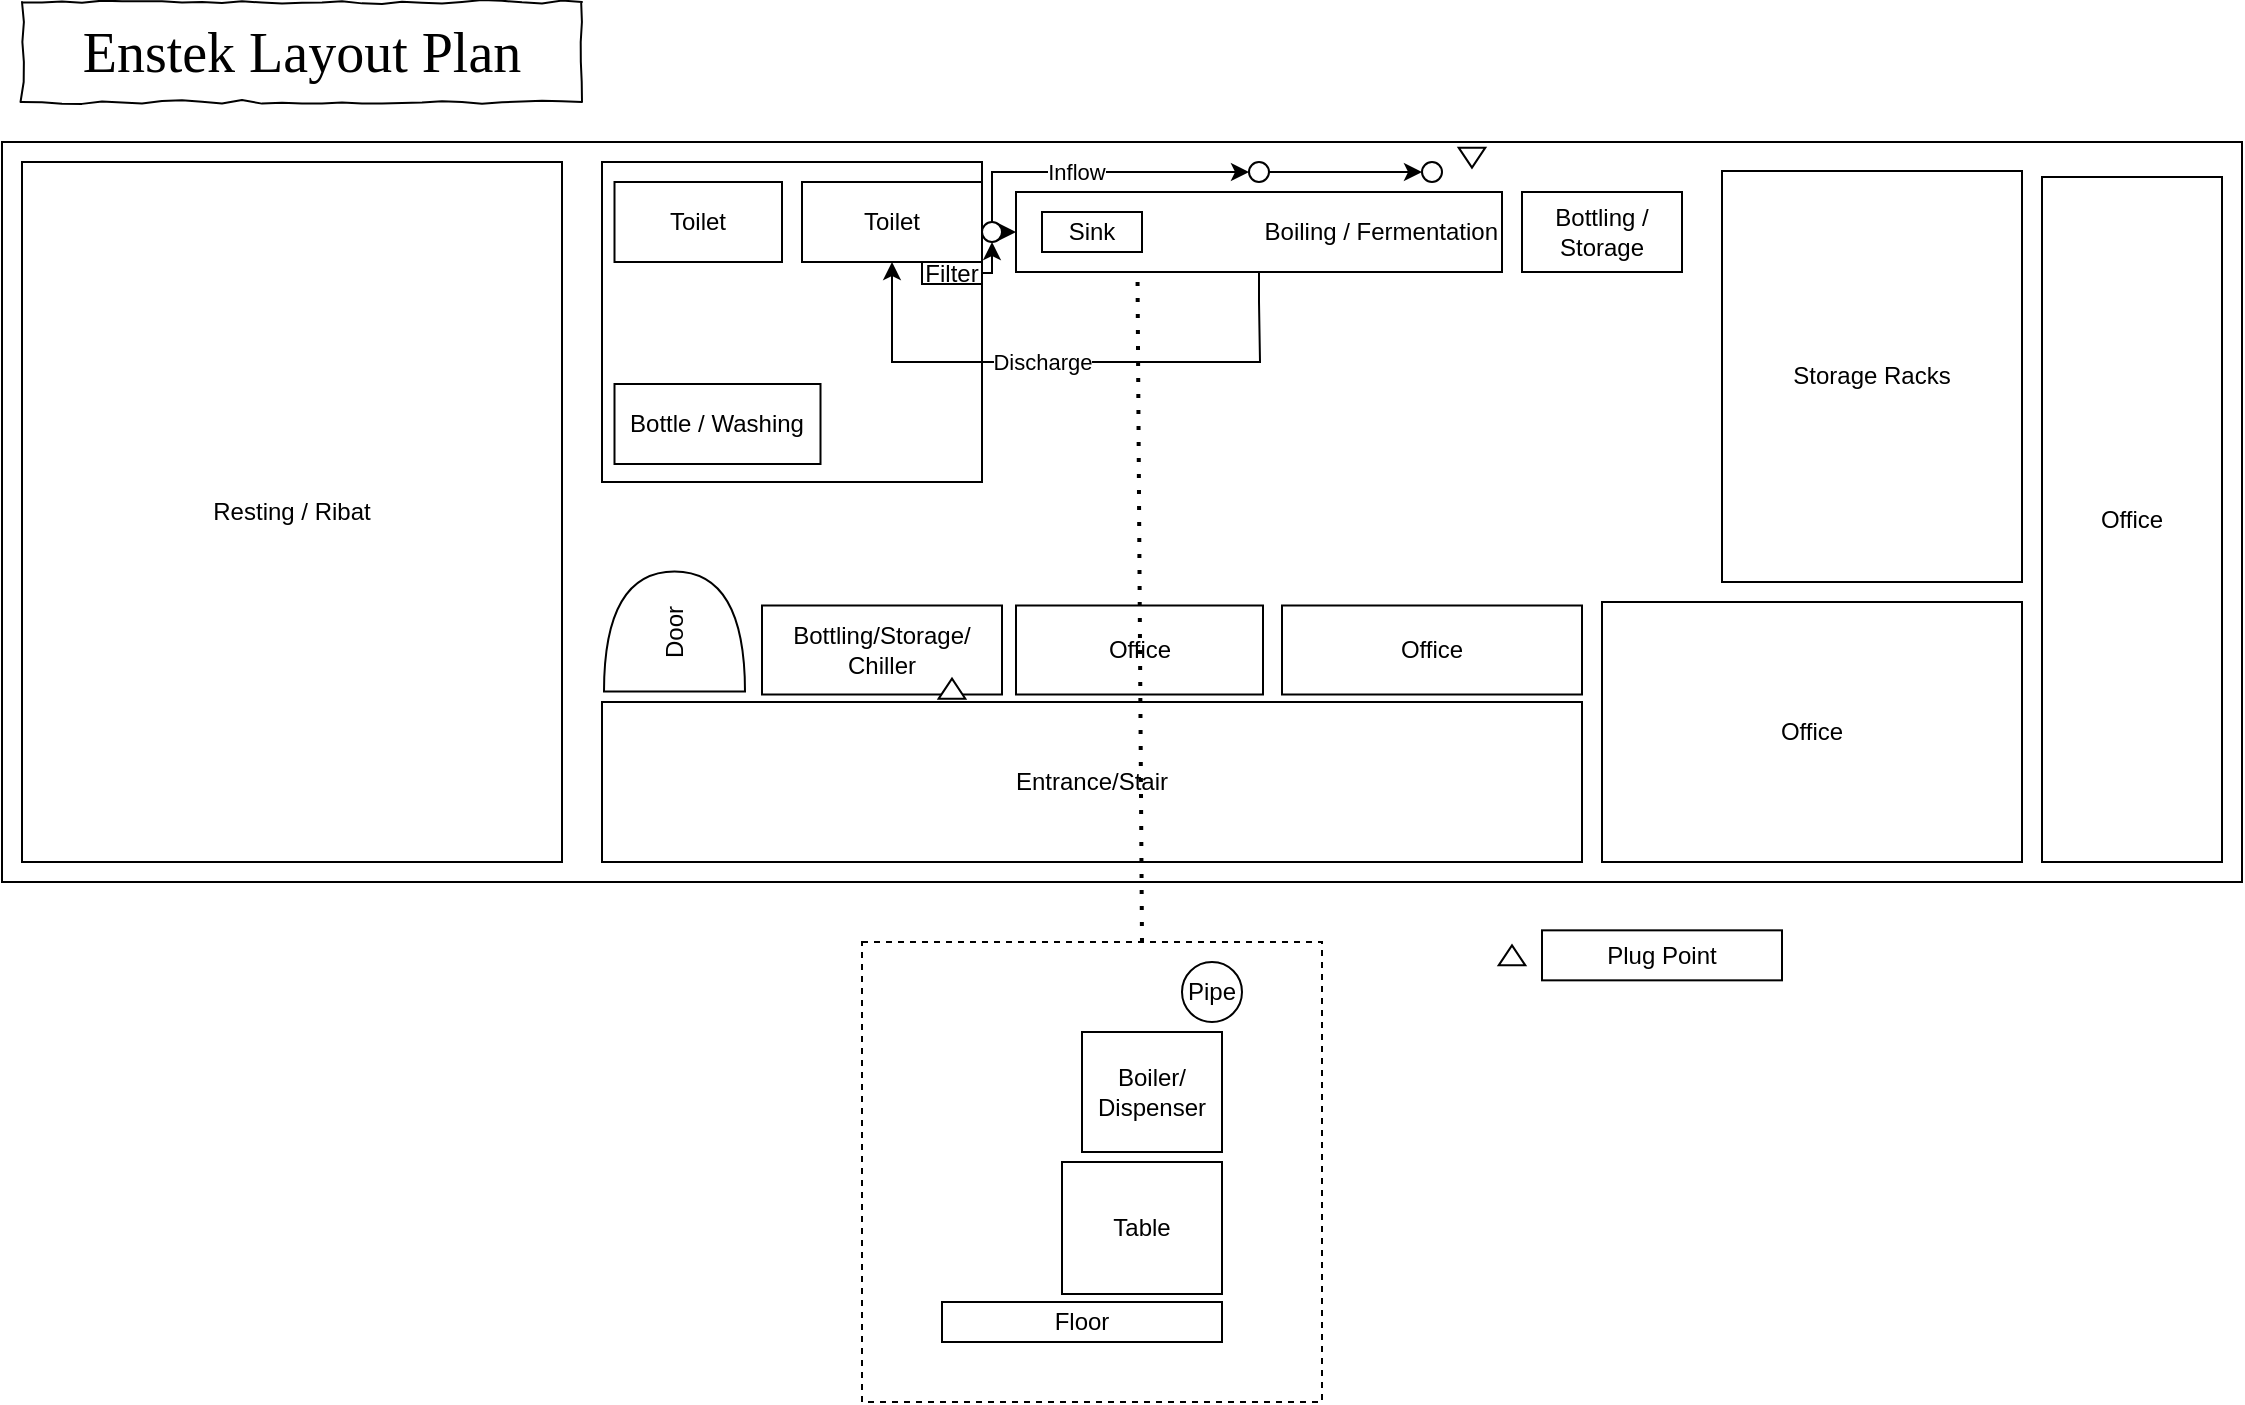 <mxfile version="20.8.16" type="github">
  <diagram name="Page-1" id="03018318-947c-dd8e-b7a3-06fadd420f32">
    <mxGraphModel dx="1687" dy="899" grid="1" gridSize="10" guides="1" tooltips="1" connect="1" arrows="1" fold="1" page="1" pageScale="1" pageWidth="1100" pageHeight="850" background="#ffffff" math="0" shadow="0">
      <root>
        <mxCell id="0" />
        <mxCell id="1" parent="0" />
        <mxCell id="677b7b8949515195-2" value="Enstek Layout Plan" style="whiteSpace=wrap;html=1;rounded=0;shadow=0;labelBackgroundColor=none;strokeWidth=1;fontFamily=Verdana;fontSize=28;align=center;comic=1;" parent="1" vertex="1">
          <mxGeometry x="40" y="150" width="280" height="50" as="geometry" />
        </mxCell>
        <mxCell id="sEgmtD1Y4ZO5eSFx-lYp-2" value="" style="rounded=0;whiteSpace=wrap;html=1;" parent="1" vertex="1">
          <mxGeometry x="30" y="220" width="1120" height="370" as="geometry" />
        </mxCell>
        <mxCell id="sEgmtD1Y4ZO5eSFx-lYp-3" value="" style="rounded=0;whiteSpace=wrap;html=1;" parent="1" vertex="1">
          <mxGeometry x="330" y="230" width="190" height="160" as="geometry" />
        </mxCell>
        <mxCell id="sEgmtD1Y4ZO5eSFx-lYp-4" value="Entrance/Stair" style="rounded=0;whiteSpace=wrap;html=1;" parent="1" vertex="1">
          <mxGeometry x="330" y="500" width="490" height="80" as="geometry" />
        </mxCell>
        <mxCell id="sEgmtD1Y4ZO5eSFx-lYp-26" style="edgeStyle=orthogonalEdgeStyle;rounded=0;orthogonalLoop=1;jettySize=auto;html=1;exitX=0.5;exitY=1;exitDx=0;exitDy=0;entryX=0.5;entryY=1;entryDx=0;entryDy=0;" parent="1" source="sEgmtD1Y4ZO5eSFx-lYp-5" target="sEgmtD1Y4ZO5eSFx-lYp-10" edge="1">
          <mxGeometry relative="1" as="geometry">
            <Array as="points">
              <mxPoint x="659" y="300" />
              <mxPoint x="659" y="330" />
              <mxPoint x="475" y="330" />
            </Array>
          </mxGeometry>
        </mxCell>
        <mxCell id="sEgmtD1Y4ZO5eSFx-lYp-27" value="Discharge" style="edgeLabel;html=1;align=center;verticalAlign=middle;resizable=0;points=[];" parent="sEgmtD1Y4ZO5eSFx-lYp-26" vertex="1" connectable="0">
          <mxGeometry x="-0.36" y="-1" relative="1" as="geometry">
            <mxPoint x="-65" y="1" as="offset" />
          </mxGeometry>
        </mxCell>
        <mxCell id="sEgmtD1Y4ZO5eSFx-lYp-5" value="Boiling / Fermentation" style="rounded=0;whiteSpace=wrap;html=1;align=right;" parent="1" vertex="1">
          <mxGeometry x="537" y="245" width="243" height="40" as="geometry" />
        </mxCell>
        <mxCell id="sEgmtD1Y4ZO5eSFx-lYp-8" value="Bottling / Storage" style="rounded=0;whiteSpace=wrap;html=1;" parent="1" vertex="1">
          <mxGeometry x="790" y="245" width="80" height="40" as="geometry" />
        </mxCell>
        <mxCell id="sEgmtD1Y4ZO5eSFx-lYp-20" style="edgeStyle=orthogonalEdgeStyle;rounded=0;orthogonalLoop=1;jettySize=auto;html=1;exitX=1;exitY=0.5;exitDx=0;exitDy=0;entryX=0.5;entryY=1;entryDx=0;entryDy=0;" parent="1" source="sEgmtD1Y4ZO5eSFx-lYp-9" target="sEgmtD1Y4ZO5eSFx-lYp-19" edge="1">
          <mxGeometry relative="1" as="geometry" />
        </mxCell>
        <mxCell id="sEgmtD1Y4ZO5eSFx-lYp-9" value="Filter" style="rounded=0;whiteSpace=wrap;html=1;" parent="1" vertex="1">
          <mxGeometry x="490" y="280" width="30" height="11" as="geometry" />
        </mxCell>
        <mxCell id="sEgmtD1Y4ZO5eSFx-lYp-10" value="Toilet" style="rounded=0;whiteSpace=wrap;html=1;" parent="1" vertex="1">
          <mxGeometry x="430" y="240" width="90" height="40" as="geometry" />
        </mxCell>
        <mxCell id="sEgmtD1Y4ZO5eSFx-lYp-22" style="edgeStyle=orthogonalEdgeStyle;rounded=0;orthogonalLoop=1;jettySize=auto;html=1;exitX=1;exitY=0.5;exitDx=0;exitDy=0;entryX=0;entryY=0.5;entryDx=0;entryDy=0;" parent="1" source="sEgmtD1Y4ZO5eSFx-lYp-17" target="sEgmtD1Y4ZO5eSFx-lYp-18" edge="1">
          <mxGeometry relative="1" as="geometry" />
        </mxCell>
        <mxCell id="sEgmtD1Y4ZO5eSFx-lYp-17" value="" style="ellipse;whiteSpace=wrap;html=1;aspect=fixed;" parent="1" vertex="1">
          <mxGeometry x="653.5" y="230" width="10" height="10" as="geometry" />
        </mxCell>
        <mxCell id="sEgmtD1Y4ZO5eSFx-lYp-18" value="" style="ellipse;whiteSpace=wrap;html=1;aspect=fixed;" parent="1" vertex="1">
          <mxGeometry x="740" y="230" width="10" height="10" as="geometry" />
        </mxCell>
        <mxCell id="sEgmtD1Y4ZO5eSFx-lYp-21" style="edgeStyle=orthogonalEdgeStyle;rounded=0;orthogonalLoop=1;jettySize=auto;html=1;exitX=0.5;exitY=0;exitDx=0;exitDy=0;entryX=0;entryY=0.5;entryDx=0;entryDy=0;" parent="1" source="sEgmtD1Y4ZO5eSFx-lYp-19" target="sEgmtD1Y4ZO5eSFx-lYp-17" edge="1">
          <mxGeometry relative="1" as="geometry">
            <Array as="points">
              <mxPoint x="525" y="235" />
            </Array>
          </mxGeometry>
        </mxCell>
        <mxCell id="sEgmtD1Y4ZO5eSFx-lYp-28" value="Inflow" style="edgeLabel;html=1;align=center;verticalAlign=middle;resizable=0;points=[];" parent="sEgmtD1Y4ZO5eSFx-lYp-21" vertex="1" connectable="0">
          <mxGeometry x="-0.239" y="-1" relative="1" as="geometry">
            <mxPoint x="8" y="-1" as="offset" />
          </mxGeometry>
        </mxCell>
        <mxCell id="sEgmtD1Y4ZO5eSFx-lYp-25" style="edgeStyle=orthogonalEdgeStyle;rounded=0;orthogonalLoop=1;jettySize=auto;html=1;exitX=1;exitY=0.5;exitDx=0;exitDy=0;entryX=0;entryY=0.5;entryDx=0;entryDy=0;" parent="1" source="sEgmtD1Y4ZO5eSFx-lYp-19" target="sEgmtD1Y4ZO5eSFx-lYp-5" edge="1">
          <mxGeometry relative="1" as="geometry" />
        </mxCell>
        <mxCell id="sEgmtD1Y4ZO5eSFx-lYp-19" value="" style="ellipse;whiteSpace=wrap;html=1;aspect=fixed;" parent="1" vertex="1">
          <mxGeometry x="520" y="260" width="10" height="10" as="geometry" />
        </mxCell>
        <mxCell id="sEgmtD1Y4ZO5eSFx-lYp-30" value="Floor" style="rounded=0;whiteSpace=wrap;html=1;" parent="1" vertex="1">
          <mxGeometry x="500" y="800" width="140" height="20" as="geometry" />
        </mxCell>
        <mxCell id="sEgmtD1Y4ZO5eSFx-lYp-31" value="Table" style="rounded=0;whiteSpace=wrap;html=1;" parent="1" vertex="1">
          <mxGeometry x="560" y="730" width="80" height="66" as="geometry" />
        </mxCell>
        <mxCell id="sEgmtD1Y4ZO5eSFx-lYp-32" value="Boiler/ Dispenser" style="rounded=0;html=1;whiteSpace=wrap;" parent="1" vertex="1">
          <mxGeometry x="570" y="665" width="70" height="60" as="geometry" />
        </mxCell>
        <mxCell id="sEgmtD1Y4ZO5eSFx-lYp-33" value="Pipe" style="ellipse;whiteSpace=wrap;html=1;aspect=fixed;" parent="1" vertex="1">
          <mxGeometry x="620" y="630" width="30" height="30" as="geometry" />
        </mxCell>
        <mxCell id="sEgmtD1Y4ZO5eSFx-lYp-34" value="Office" style="rounded=0;whiteSpace=wrap;html=1;" parent="1" vertex="1">
          <mxGeometry x="1050" y="237.5" width="90" height="342.5" as="geometry" />
        </mxCell>
        <mxCell id="sEgmtD1Y4ZO5eSFx-lYp-35" value="Storage Racks" style="rounded=0;whiteSpace=wrap;html=1;" parent="1" vertex="1">
          <mxGeometry x="890" y="234.5" width="150" height="205.5" as="geometry" />
        </mxCell>
        <mxCell id="sEgmtD1Y4ZO5eSFx-lYp-36" value="Office" style="rounded=0;whiteSpace=wrap;html=1;" parent="1" vertex="1">
          <mxGeometry x="830" y="450" width="210" height="130" as="geometry" />
        </mxCell>
        <mxCell id="sEgmtD1Y4ZO5eSFx-lYp-37" value="Office" style="rounded=0;whiteSpace=wrap;html=1;" parent="1" vertex="1">
          <mxGeometry x="670" y="451.75" width="150" height="44.5" as="geometry" />
        </mxCell>
        <mxCell id="sEgmtD1Y4ZO5eSFx-lYp-39" value="Resting / Ribat" style="rounded=0;whiteSpace=wrap;html=1;" parent="1" vertex="1">
          <mxGeometry x="40" y="230" width="270" height="350" as="geometry" />
        </mxCell>
        <mxCell id="sEgmtD1Y4ZO5eSFx-lYp-40" value="Bottling/Storage/ Chiller" style="rounded=0;whiteSpace=wrap;html=1;" parent="1" vertex="1">
          <mxGeometry x="410" y="451.75" width="120" height="44.5" as="geometry" />
        </mxCell>
        <mxCell id="UhZAmVKIM8HB2m7Gm_mt-1" value="Office" style="rounded=0;whiteSpace=wrap;html=1;" vertex="1" parent="1">
          <mxGeometry x="537" y="451.75" width="123.5" height="44.5" as="geometry" />
        </mxCell>
        <mxCell id="UhZAmVKIM8HB2m7Gm_mt-2" value="Bottle / Washing" style="rounded=0;whiteSpace=wrap;html=1;" vertex="1" parent="1">
          <mxGeometry x="336.25" y="341" width="103" height="40" as="geometry" />
        </mxCell>
        <mxCell id="UhZAmVKIM8HB2m7Gm_mt-4" value="Door" style="shape=or;whiteSpace=wrap;html=1;rotation=-90;" vertex="1" parent="1">
          <mxGeometry x="336.25" y="429.5" width="60" height="70.5" as="geometry" />
        </mxCell>
        <mxCell id="UhZAmVKIM8HB2m7Gm_mt-5" value="Sink" style="rounded=0;whiteSpace=wrap;html=1;" vertex="1" parent="1">
          <mxGeometry x="550" y="255" width="50" height="20" as="geometry" />
        </mxCell>
        <mxCell id="UhZAmVKIM8HB2m7Gm_mt-6" value="Toilet" style="rounded=0;whiteSpace=wrap;html=1;" vertex="1" parent="1">
          <mxGeometry x="336.25" y="240" width="83.75" height="40" as="geometry" />
        </mxCell>
        <mxCell id="UhZAmVKIM8HB2m7Gm_mt-8" value="" style="triangle;whiteSpace=wrap;html=1;rotation=90;" vertex="1" parent="1">
          <mxGeometry x="760" y="221.17" width="10" height="13.33" as="geometry" />
        </mxCell>
        <mxCell id="UhZAmVKIM8HB2m7Gm_mt-9" value="" style="triangle;whiteSpace=wrap;html=1;rotation=-90;" vertex="1" parent="1">
          <mxGeometry x="500" y="486.67" width="10" height="13.33" as="geometry" />
        </mxCell>
        <mxCell id="UhZAmVKIM8HB2m7Gm_mt-11" value="" style="endArrow=none;dashed=1;html=1;dashPattern=1 3;strokeWidth=2;rounded=0;entryX=0.25;entryY=1;entryDx=0;entryDy=0;" edge="1" parent="1" target="sEgmtD1Y4ZO5eSFx-lYp-5">
          <mxGeometry width="50" height="50" relative="1" as="geometry">
            <mxPoint x="600" y="620" as="sourcePoint" />
            <mxPoint x="620" y="320" as="targetPoint" />
          </mxGeometry>
        </mxCell>
        <mxCell id="UhZAmVKIM8HB2m7Gm_mt-12" value="" style="whiteSpace=wrap;html=1;aspect=fixed;dashed=1;fillColor=none;" vertex="1" parent="1">
          <mxGeometry x="460" y="620" width="230" height="230" as="geometry" />
        </mxCell>
        <mxCell id="UhZAmVKIM8HB2m7Gm_mt-13" value="" style="triangle;whiteSpace=wrap;html=1;rotation=-90;" vertex="1" parent="1">
          <mxGeometry x="780" y="620" width="10" height="13.33" as="geometry" />
        </mxCell>
        <mxCell id="UhZAmVKIM8HB2m7Gm_mt-14" value="Plug Point" style="rounded=0;whiteSpace=wrap;html=1;fillColor=none;" vertex="1" parent="1">
          <mxGeometry x="800" y="614.17" width="120" height="25" as="geometry" />
        </mxCell>
      </root>
    </mxGraphModel>
  </diagram>
</mxfile>
